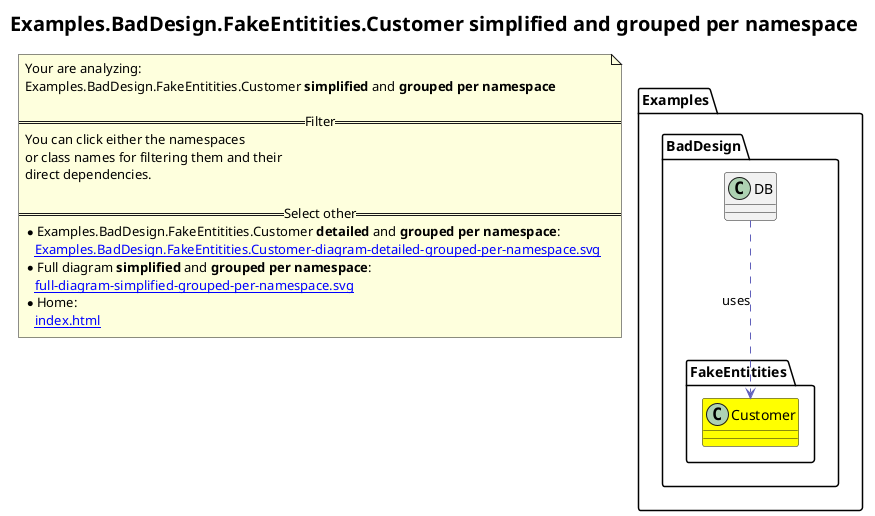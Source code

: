 @startuml
skinparam linetype ortho
title <size:20>Examples.BadDesign.FakeEntitities.Customer **simplified** and **grouped per namespace**</size>
note "Your are analyzing:\nExamples.BadDesign.FakeEntitities.Customer **simplified** and **grouped per namespace**\n\n==Filter==\nYou can click either the namespaces \nor class names for filtering them and their\ndirect dependencies.\n\n==Select other==\n* Examples.BadDesign.FakeEntitities.Customer **detailed** and **grouped per namespace**:\n   [[Examples.BadDesign.FakeEntitities.Customer-diagram-detailed-grouped-per-namespace.svg]]\n* Full diagram **simplified** and **grouped per namespace**:\n   [[full-diagram-simplified-grouped-per-namespace.svg]]\n* Home:\n   [[index.html]]" as FloatingNote
namespace Examples [[Examples-diagram-simplified-grouped-per-namespace.svg]] {
namespace Examples.BadDesign [[Examples.BadDesign-diagram-simplified-grouped-per-namespace.svg]] {
  class Examples.BadDesign.DB [[Examples.BadDesign.DB-diagram-simplified-grouped-per-namespace.svg]]  {
  }
'Compared namespace Examples.BadDesign [[Examples.BadDesign-diagram-simplified-grouped-per-namespace.svg]] { with last element of   }
' Closing all previous_sub_namespace_list namespace None because file analysis is finished.
' Closing namespace BadDesign
}
' Closing namespace Examples
}
namespace Examples [[Examples-diagram-simplified-grouped-per-namespace.svg]] {
namespace Examples.BadDesign [[Examples.BadDesign-diagram-simplified-grouped-per-namespace.svg]] {
namespace Examples.BadDesign.FakeEntitities [[Examples.BadDesign.FakeEntitities-diagram-simplified-grouped-per-namespace.svg]] {
    class Examples.BadDesign.FakeEntitities.Customer [[Examples.BadDesign.FakeEntitities.Customer-diagram-simplified-grouped-per-namespace.svg]] #yellow {
    }
'Compared namespace Examples.BadDesign.FakeEntitities [[Examples.BadDesign.FakeEntitities-diagram-simplified-grouped-per-namespace.svg]] { with last element of     }
' Closing all previous_sub_namespace_list namespace None because file analysis is finished.
' Closing namespace FakeEntitities
}
' Closing namespace BadDesign
}
' Closing namespace Examples
}
 ' *************************************** 
 ' *************************************** 
 ' *************************************** 
' Class relations extracted from namespace:
' Examples.BadDesign
Examples.BadDesign.DB .[#6060BB].> Examples.BadDesign.FakeEntitities.Customer  : uses 
' Class relations extracted from namespace:
' Examples.BadDesign.FakeEntitities
@enduml